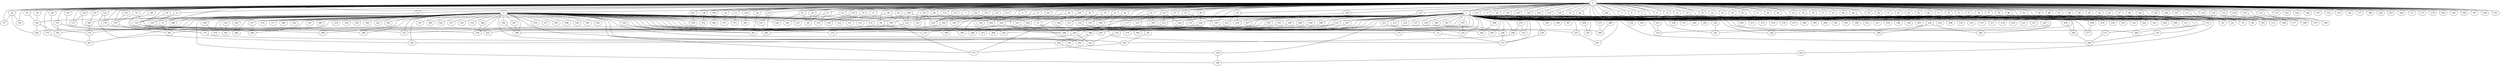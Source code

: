 
graph graphname {
    0 -- 1
0 -- 2
0 -- 3
0 -- 4
0 -- 5
0 -- 6
0 -- 7
0 -- 8
0 -- 9
0 -- 10
0 -- 11
0 -- 12
0 -- 13
0 -- 14
0 -- 15
0 -- 16
0 -- 17
0 -- 18
0 -- 19
0 -- 20
0 -- 21
0 -- 22
0 -- 23
0 -- 24
0 -- 25
0 -- 26
0 -- 27
0 -- 28
0 -- 29
0 -- 30
0 -- 31
0 -- 32
0 -- 33
0 -- 34
0 -- 35
0 -- 36
0 -- 37
0 -- 38
0 -- 39
0 -- 40
0 -- 41
0 -- 42
0 -- 43
0 -- 44
0 -- 45
0 -- 46
0 -- 47
0 -- 48
0 -- 49
0 -- 50
0 -- 51
0 -- 52
0 -- 53
0 -- 54
0 -- 55
0 -- 56
0 -- 57
0 -- 58
0 -- 59
0 -- 60
0 -- 61
0 -- 62
0 -- 63
0 -- 64
0 -- 65
0 -- 66
0 -- 67
0 -- 68
0 -- 69
0 -- 70
0 -- 71
0 -- 72
0 -- 73
0 -- 74
0 -- 75
0 -- 76
0 -- 77
0 -- 78
0 -- 79
0 -- 80
0 -- 81
0 -- 82
0 -- 83
0 -- 84
0 -- 85
0 -- 86
0 -- 87
0 -- 88
0 -- 89
0 -- 90
0 -- 91
0 -- 92
0 -- 93
0 -- 94
0 -- 95
0 -- 96
0 -- 97
0 -- 98
0 -- 99
0 -- 100
0 -- 101
0 -- 102
0 -- 103
0 -- 104
0 -- 105
0 -- 106
0 -- 107
0 -- 108
0 -- 109
0 -- 110
0 -- 111
0 -- 112
0 -- 113
0 -- 114
0 -- 115
0 -- 116
0 -- 117
0 -- 118
0 -- 119
0 -- 120
0 -- 121
0 -- 122
0 -- 123
0 -- 124
0 -- 125
0 -- 126
0 -- 127
0 -- 128
0 -- 129
0 -- 130
0 -- 131
0 -- 132
0 -- 133
0 -- 134
0 -- 135
0 -- 136
0 -- 137
0 -- 138
0 -- 139
0 -- 140
0 -- 141
0 -- 142
0 -- 143
0 -- 144
0 -- 145
0 -- 146
0 -- 147
0 -- 148
0 -- 149
0 -- 150
0 -- 151
0 -- 152
0 -- 153
0 -- 154
0 -- 155
0 -- 156
0 -- 157
0 -- 158
0 -- 159
0 -- 160
0 -- 161
0 -- 162
0 -- 163
0 -- 164
0 -- 165
0 -- 166
0 -- 167
0 -- 168
0 -- 169
0 -- 170
0 -- 171
0 -- 172
0 -- 173
0 -- 174
0 -- 175
0 -- 176
0 -- 177
0 -- 178
0 -- 179
0 -- 180
0 -- 181
0 -- 182
0 -- 183
0 -- 184
0 -- 185
0 -- 186
0 -- 187
0 -- 188
0 -- 189
0 -- 190
0 -- 191
1 -- 192
1 -- 193
1 -- 194
1 -- 195
1 -- 196
1 -- 197
1 -- 198
1 -- 199
1 -- 200
1 -- 201
1 -- 202
1 -- 203
1 -- 204
1 -- 205
1 -- 206
1 -- 207
1 -- 208
1 -- 209
1 -- 210
1 -- 211
1 -- 212
1 -- 213
1 -- 214
1 -- 215
1 -- 216
1 -- 217
1 -- 218
1 -- 219
1 -- 220
1 -- 221
1 -- 222
1 -- 223
1 -- 224
1 -- 225
1 -- 226
1 -- 227
1 -- 228
1 -- 229
1 -- 230
1 -- 231
1 -- 232
1 -- 233
1 -- 234
1 -- 235
1 -- 236
1 -- 237
1 -- 238
1 -- 239
1 -- 240
1 -- 241
1 -- 242
1 -- 243
1 -- 244
1 -- 245
1 -- 246
1 -- 247
1 -- 248
1 -- 249
1 -- 250
1 -- 251
1 -- 252
1 -- 253
1 -- 254
1 -- 255
1 -- 256
1 -- 257
1 -- 258
1 -- 259
1 -- 260
1 -- 261
1 -- 262
1 -- 263
1 -- 264
1 -- 265
1 -- 266
1 -- 267
1 -- 268
1 -- 269
1 -- 270
1 -- 271
1 -- 272
1 -- 273
1 -- 274
1 -- 275
1 -- 276
1 -- 277
1 -- 278
1 -- 279
1 -- 280
1 -- 281
1 -- 282
1 -- 283
1 -- 284
1 -- 285
1 -- 286
1 -- 287
1 -- 288
1 -- 289
1 -- 290
1 -- 291
1 -- 292
1 -- 293
1 -- 294
1 -- 295
1 -- 296
1 -- 297
1 -- 298
1 -- 299
1 -- 300
1 -- 301
1 -- 302
1 -- 303
1 -- 304
1 -- 305
1 -- 306
1 -- 307
1 -- 308
1 -- 309
1 -- 310
1 -- 311
1 -- 312
1 -- 313
1 -- 314
1 -- 315
1 -- 316
2 -- 384
2 -- 386
2 -- 387
2 -- 388
2 -- 389
2 -- 390
2 -- 385
2 -- 392
2 -- 393
2 -- 394
2 -- 395
2 -- 396
2 -- 397
2 -- 398
2 -- 399
2 -- 391
2 -- 317
2 -- 318
2 -- 319
2 -- 320
2 -- 321
2 -- 322
2 -- 323
2 -- 324
2 -- 325
2 -- 326
2 -- 327
2 -- 328
2 -- 329
2 -- 330
2 -- 331
2 -- 332
2 -- 333
2 -- 334
2 -- 335
2 -- 336
2 -- 337
2 -- 338
2 -- 339
2 -- 340
2 -- 341
2 -- 342
2 -- 343
2 -- 344
2 -- 345
2 -- 346
2 -- 347
2 -- 348
2 -- 349
2 -- 350
2 -- 351
2 -- 352
2 -- 353
2 -- 354
2 -- 355
2 -- 356
2 -- 357
2 -- 358
2 -- 359
2 -- 360
2 -- 361
2 -- 362
2 -- 363
2 -- 364
2 -- 365
2 -- 366
2 -- 367
2 -- 368
2 -- 369
2 -- 370
2 -- 371
2 -- 372
2 -- 373
2 -- 374
2 -- 375
2 -- 376
2 -- 377
2 -- 378
2 -- 379
2 -- 380
2 -- 381
2 -- 382
2 -- 383
2 -- 11
5 -- 32
6 -- 395
7 -- 250
8 -- 338
13 -- 51
13 -- 343
14 -- 272
15 -- 375
16 -- 299
17 -- 291
18 -- 373
19 -- 63
20 -- 200
20 -- 222
23 -- 360
23 -- 378
24 -- 96
26 -- 74
29 -- 48
30 -- 192
31 -- 103
31 -- 325
36 -- 300
36 -- 315
38 -- 67
38 -- 282
38 -- 181
39 -- 363
40 -- 371
40 -- 333
41 -- 258
42 -- 253
44 -- 94
44 -- 286
45 -- 74
47 -- 292
49 -- 101
51 -- 361
51 -- 304
52 -- 122
52 -- 208
53 -- 169
53 -- 114
53 -- 117
54 -- 195
54 -- 272
55 -- 338
58 -- 356
59 -- 103
60 -- 370
64 -- 337
64 -- 250
64 -- 183
66 -- 245
66 -- 331
68 -- 175
70 -- 260
70 -- 159
78 -- 195
78 -- 371
80 -- 115
81 -- 328
81 -- 96
82 -- 148
83 -- 369
83 -- 341
84 -- 311
91 -- 285
91 -- 235
91 -- 296
93 -- 192
94 -- 175
94 -- 180
99 -- 228
99 -- 114
100 -- 170
102 -- 296
103 -- 396
103 -- 201
103 -- 389
104 -- 177
108 -- 253
108 -- 300
108 -- 378
109 -- 140
109 -- 310
110 -- 378
111 -- 189
112 -- 351
112 -- 199
113 -- 194
114 -- 303
119 -- 261
120 -- 219
121 -- 274
122 -- 270
124 -- 293
124 -- 137
125 -- 139
125 -- 362
126 -- 207
127 -- 388
129 -- 178
130 -- 340
131 -- 294
132 -- 302
133 -- 194
134 -- 168
136 -- 294
138 -- 352
139 -- 355
141 -- 339
143 -- 212
143 -- 226
143 -- 254
145 -- 233
145 -- 259
149 -- 234
150 -- 283
151 -- 323
151 -- 163
152 -- 159
153 -- 382
153 -- 335
158 -- 381
159 -- 387
161 -- 308
161 -- 372
162 -- 349
163 -- 297
167 -- 386
169 -- 225
170 -- 306
172 -- 250
174 -- 213
175 -- 202
176 -- 383
182 -- 242
190 -- 366
192 -- 341
192 -- 282
193 -- 337
197 -- 254
197 -- 374
199 -- 355
202 -- 238
204 -- 284
208 -- 395
209 -- 267
211 -- 274
212 -- 293
213 -- 236
216 -- 291
221 -- 363
221 -- 260
224 -- 244
224 -- 280
224 -- 266
225 -- 281
228 -- 319
230 -- 272
236 -- 272
238 -- 349
245 -- 296
245 -- 363
248 -- 348
249 -- 368
251 -- 269
251 -- 310
253 -- 382
258 -- 277
260 -- 345
260 -- 361
264 -- 292
268 -- 384
269 -- 356
271 -- 384
284 -- 294
287 -- 293
288 -- 353
290 -- 343
293 -- 362
293 -- 322
302 -- 350
307 -- 398
314 -- 322
317 -- 369
321 -- 391
325 -- 350
326 -- 363
330 -- 386
335 -- 382
340 -- 370
346 -- 350
356 -- 371
358 -- 379
367 -- 398
370 -- 383
392 -- 398

}
